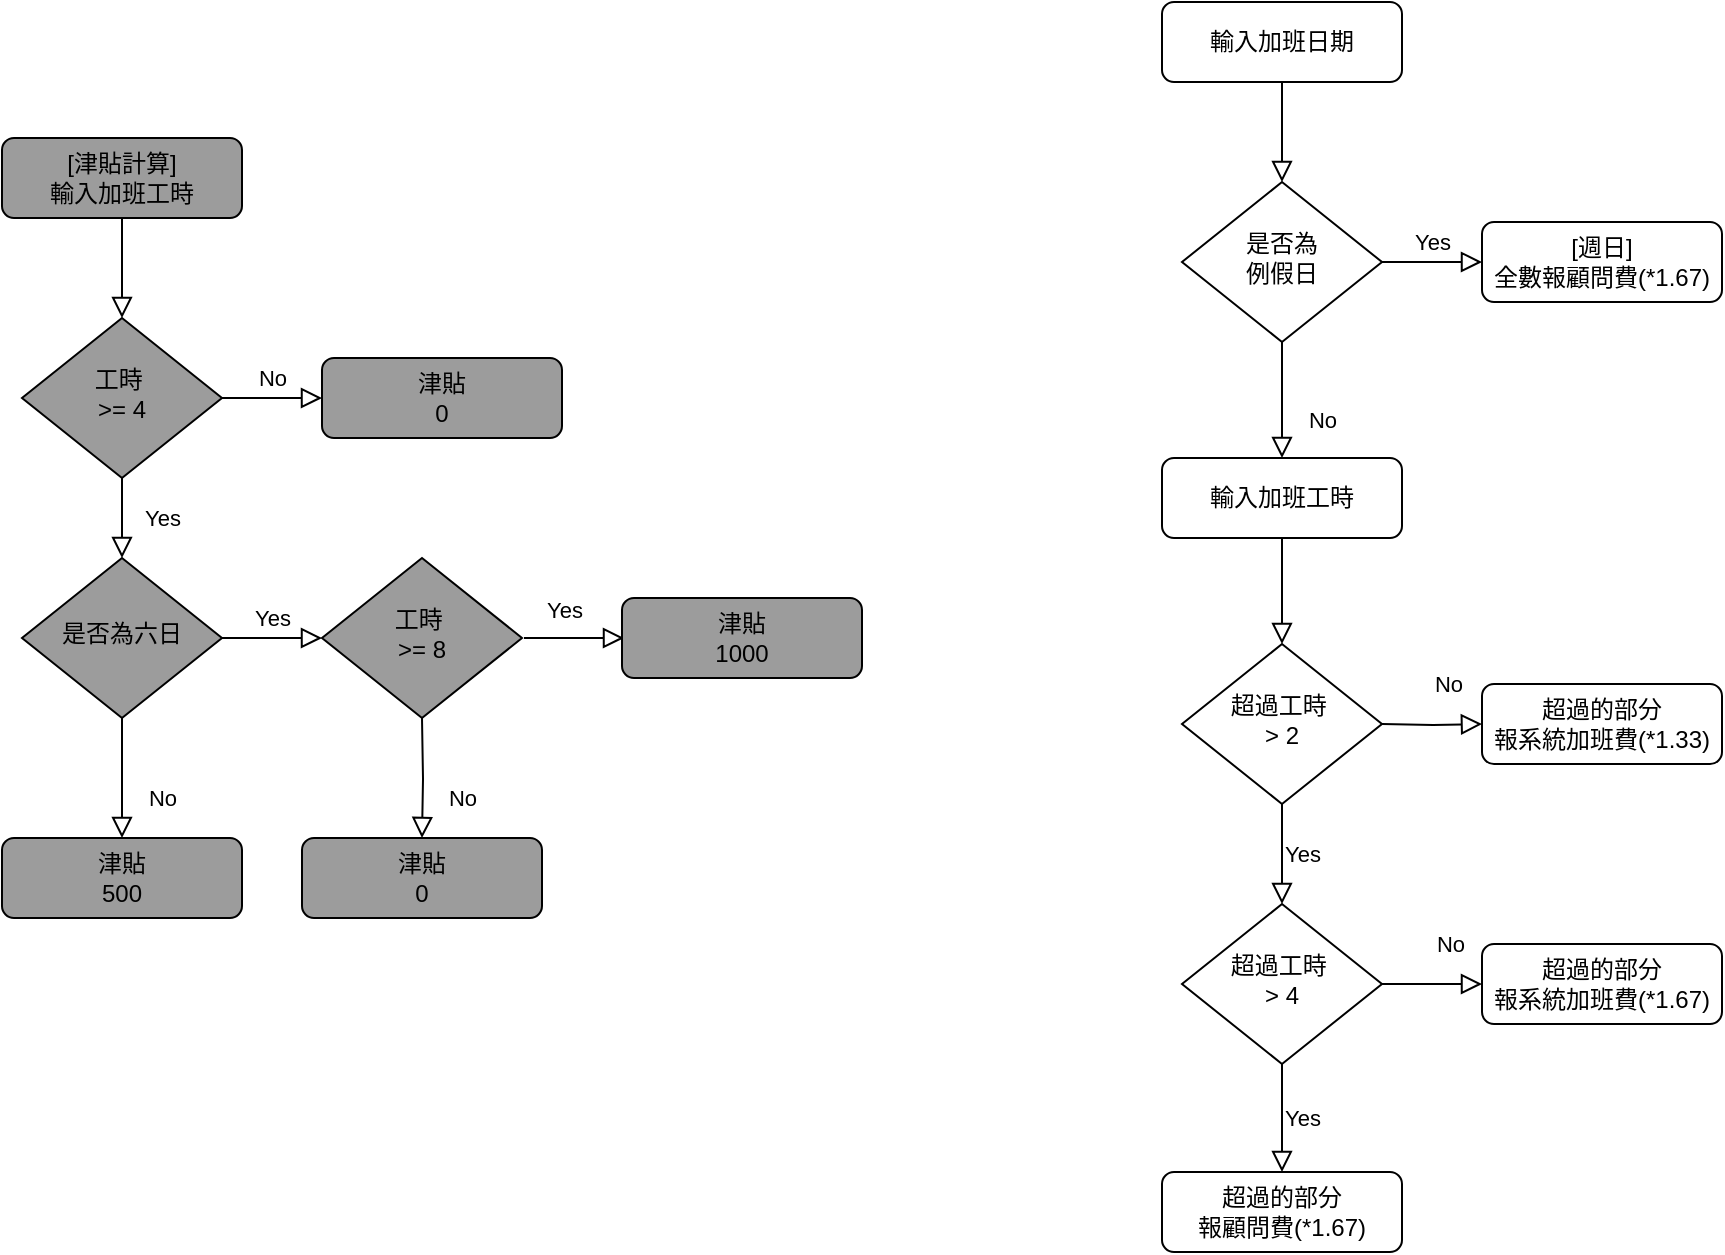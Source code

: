 <mxfile version="26.1.0">
  <diagram id="C5RBs43oDa-KdzZeNtuy" name="Page-1">
    <mxGraphModel dx="1434" dy="738" grid="1" gridSize="10" guides="1" tooltips="1" connect="1" arrows="1" fold="1" page="1" pageScale="1" pageWidth="827" pageHeight="1169" math="0" shadow="0">
      <root>
        <mxCell id="WIyWlLk6GJQsqaUBKTNV-0" />
        <mxCell id="WIyWlLk6GJQsqaUBKTNV-1" parent="WIyWlLk6GJQsqaUBKTNV-0" />
        <mxCell id="Ztwu-xbcwovlSGAdrPju-1" value="" style="rounded=0;html=1;jettySize=auto;orthogonalLoop=1;fontSize=11;endArrow=block;endFill=0;endSize=8;strokeWidth=1;shadow=0;labelBackgroundColor=none;edgeStyle=orthogonalEdgeStyle;" edge="1" parent="WIyWlLk6GJQsqaUBKTNV-1" source="Ztwu-xbcwovlSGAdrPju-2">
          <mxGeometry relative="1" as="geometry">
            <mxPoint x="670" y="236" as="targetPoint" />
          </mxGeometry>
        </mxCell>
        <mxCell id="Ztwu-xbcwovlSGAdrPju-2" value="輸入加班日期" style="rounded=1;whiteSpace=wrap;html=1;fontSize=12;glass=0;strokeWidth=1;shadow=0;" vertex="1" parent="WIyWlLk6GJQsqaUBKTNV-1">
          <mxGeometry x="610" y="146" width="120" height="40" as="geometry" />
        </mxCell>
        <mxCell id="Ztwu-xbcwovlSGAdrPju-7" value="No" style="rounded=0;html=1;jettySize=auto;orthogonalLoop=1;fontSize=11;endArrow=block;endFill=0;endSize=8;strokeWidth=1;shadow=0;labelBackgroundColor=none;edgeStyle=orthogonalEdgeStyle;" edge="1" parent="WIyWlLk6GJQsqaUBKTNV-1" source="Ztwu-xbcwovlSGAdrPju-9" target="Ztwu-xbcwovlSGAdrPju-10">
          <mxGeometry x="0.333" y="20" relative="1" as="geometry">
            <mxPoint as="offset" />
          </mxGeometry>
        </mxCell>
        <mxCell id="Ztwu-xbcwovlSGAdrPju-8" value="Yes" style="edgeStyle=orthogonalEdgeStyle;rounded=0;html=1;jettySize=auto;orthogonalLoop=1;fontSize=11;endArrow=block;endFill=0;endSize=8;strokeWidth=1;shadow=0;labelBackgroundColor=none;" edge="1" parent="WIyWlLk6GJQsqaUBKTNV-1" source="Ztwu-xbcwovlSGAdrPju-9" target="Ztwu-xbcwovlSGAdrPju-11">
          <mxGeometry y="10" relative="1" as="geometry">
            <mxPoint as="offset" />
          </mxGeometry>
        </mxCell>
        <mxCell id="Ztwu-xbcwovlSGAdrPju-9" value="是否為&lt;div&gt;例假日&lt;/div&gt;" style="rhombus;whiteSpace=wrap;html=1;shadow=0;fontFamily=Helvetica;fontSize=12;align=center;strokeWidth=1;spacing=6;spacingTop=-4;" vertex="1" parent="WIyWlLk6GJQsqaUBKTNV-1">
          <mxGeometry x="620" y="236" width="100" height="80" as="geometry" />
        </mxCell>
        <mxCell id="Ztwu-xbcwovlSGAdrPju-10" value="輸入加班工時" style="rounded=1;whiteSpace=wrap;html=1;fontSize=12;glass=0;strokeWidth=1;shadow=0;" vertex="1" parent="WIyWlLk6GJQsqaUBKTNV-1">
          <mxGeometry x="610" y="374" width="120" height="40" as="geometry" />
        </mxCell>
        <mxCell id="Ztwu-xbcwovlSGAdrPju-11" value="[週日]&lt;div&gt;全數報顧問費(*1.67)&lt;/div&gt;" style="rounded=1;whiteSpace=wrap;html=1;fontSize=12;glass=0;strokeWidth=1;shadow=0;" vertex="1" parent="WIyWlLk6GJQsqaUBKTNV-1">
          <mxGeometry x="770" y="256" width="120" height="40" as="geometry" />
        </mxCell>
        <mxCell id="Ztwu-xbcwovlSGAdrPju-13" value="" style="rounded=0;html=1;jettySize=auto;orthogonalLoop=1;fontSize=11;endArrow=block;endFill=0;endSize=8;strokeWidth=1;shadow=0;labelBackgroundColor=none;edgeStyle=orthogonalEdgeStyle;fillColor=#9C9C9C;" edge="1" parent="WIyWlLk6GJQsqaUBKTNV-1" source="Ztwu-xbcwovlSGAdrPju-14" target="Ztwu-xbcwovlSGAdrPju-17">
          <mxGeometry relative="1" as="geometry" />
        </mxCell>
        <mxCell id="Ztwu-xbcwovlSGAdrPju-14" value="&lt;div&gt;[津貼計算]&lt;/div&gt;輸入加班工時" style="rounded=1;whiteSpace=wrap;html=1;fontSize=12;glass=0;strokeWidth=1;shadow=0;fillColor=#9C9C9C;" vertex="1" parent="WIyWlLk6GJQsqaUBKTNV-1">
          <mxGeometry x="30" y="214" width="120" height="40" as="geometry" />
        </mxCell>
        <mxCell id="Ztwu-xbcwovlSGAdrPju-15" value="Yes" style="rounded=0;html=1;jettySize=auto;orthogonalLoop=1;fontSize=11;endArrow=block;endFill=0;endSize=8;strokeWidth=1;shadow=0;labelBackgroundColor=none;edgeStyle=orthogonalEdgeStyle;fillColor=#9C9C9C;" edge="1" parent="WIyWlLk6GJQsqaUBKTNV-1" source="Ztwu-xbcwovlSGAdrPju-17" target="Ztwu-xbcwovlSGAdrPju-21">
          <mxGeometry y="20" relative="1" as="geometry">
            <mxPoint as="offset" />
          </mxGeometry>
        </mxCell>
        <mxCell id="Ztwu-xbcwovlSGAdrPju-16" value="No" style="edgeStyle=orthogonalEdgeStyle;rounded=0;html=1;jettySize=auto;orthogonalLoop=1;fontSize=11;endArrow=block;endFill=0;endSize=8;strokeWidth=1;shadow=0;labelBackgroundColor=none;fillColor=#9C9C9C;" edge="1" parent="WIyWlLk6GJQsqaUBKTNV-1" source="Ztwu-xbcwovlSGAdrPju-17" target="Ztwu-xbcwovlSGAdrPju-18">
          <mxGeometry y="10" relative="1" as="geometry">
            <mxPoint as="offset" />
          </mxGeometry>
        </mxCell>
        <mxCell id="Ztwu-xbcwovlSGAdrPju-17" value="工時&amp;nbsp;&lt;div&gt;&amp;gt;= 4&lt;/div&gt;" style="rhombus;whiteSpace=wrap;html=1;shadow=0;fontFamily=Helvetica;fontSize=12;align=center;strokeWidth=1;spacing=6;spacingTop=-4;fillColor=#9C9C9C;" vertex="1" parent="WIyWlLk6GJQsqaUBKTNV-1">
          <mxGeometry x="40" y="304" width="100" height="80" as="geometry" />
        </mxCell>
        <mxCell id="Ztwu-xbcwovlSGAdrPju-18" value="津貼&lt;div&gt;0&lt;/div&gt;" style="rounded=1;whiteSpace=wrap;html=1;fontSize=12;glass=0;strokeWidth=1;shadow=0;fillColor=#9C9C9C;" vertex="1" parent="WIyWlLk6GJQsqaUBKTNV-1">
          <mxGeometry x="190" y="324" width="120" height="40" as="geometry" />
        </mxCell>
        <mxCell id="Ztwu-xbcwovlSGAdrPju-19" value="No" style="rounded=0;html=1;jettySize=auto;orthogonalLoop=1;fontSize=11;endArrow=block;endFill=0;endSize=8;strokeWidth=1;shadow=0;labelBackgroundColor=none;edgeStyle=orthogonalEdgeStyle;fillColor=#9C9C9C;" edge="1" parent="WIyWlLk6GJQsqaUBKTNV-1" source="Ztwu-xbcwovlSGAdrPju-21" target="Ztwu-xbcwovlSGAdrPju-22">
          <mxGeometry x="0.333" y="20" relative="1" as="geometry">
            <mxPoint as="offset" />
          </mxGeometry>
        </mxCell>
        <mxCell id="Ztwu-xbcwovlSGAdrPju-20" value="Yes" style="edgeStyle=orthogonalEdgeStyle;rounded=0;html=1;jettySize=auto;orthogonalLoop=1;fontSize=11;endArrow=block;endFill=0;endSize=8;strokeWidth=1;shadow=0;labelBackgroundColor=none;fillColor=#9C9C9C;" edge="1" parent="WIyWlLk6GJQsqaUBKTNV-1">
          <mxGeometry x="-0.221" y="14" relative="1" as="geometry">
            <mxPoint as="offset" />
            <mxPoint x="291" y="464" as="sourcePoint" />
            <mxPoint x="341" y="464.0" as="targetPoint" />
          </mxGeometry>
        </mxCell>
        <mxCell id="Ztwu-xbcwovlSGAdrPju-21" value="是否為六日" style="rhombus;whiteSpace=wrap;html=1;shadow=0;fontFamily=Helvetica;fontSize=12;align=center;strokeWidth=1;spacing=6;spacingTop=-4;fillColor=#9C9C9C;" vertex="1" parent="WIyWlLk6GJQsqaUBKTNV-1">
          <mxGeometry x="40" y="424" width="100" height="80" as="geometry" />
        </mxCell>
        <mxCell id="Ztwu-xbcwovlSGAdrPju-22" value="津貼&lt;div&gt;500&lt;/div&gt;" style="rounded=1;whiteSpace=wrap;html=1;fontSize=12;glass=0;strokeWidth=1;shadow=0;fillColor=#9C9C9C;" vertex="1" parent="WIyWlLk6GJQsqaUBKTNV-1">
          <mxGeometry x="30" y="564" width="120" height="40" as="geometry" />
        </mxCell>
        <mxCell id="Ztwu-xbcwovlSGAdrPju-23" value="津貼&lt;div&gt;1000&lt;/div&gt;" style="rounded=1;whiteSpace=wrap;html=1;fontSize=12;glass=0;strokeWidth=1;shadow=0;fillColor=#9C9C9C;" vertex="1" parent="WIyWlLk6GJQsqaUBKTNV-1">
          <mxGeometry x="340" y="444" width="120" height="40" as="geometry" />
        </mxCell>
        <mxCell id="Ztwu-xbcwovlSGAdrPju-24" value="工時&amp;nbsp;&lt;div&gt;&amp;gt;= 8&lt;/div&gt;" style="rhombus;whiteSpace=wrap;html=1;shadow=0;fontFamily=Helvetica;fontSize=12;align=center;strokeWidth=1;spacing=6;spacingTop=-4;fillColor=#9C9C9C;" vertex="1" parent="WIyWlLk6GJQsqaUBKTNV-1">
          <mxGeometry x="190" y="424" width="100" height="80" as="geometry" />
        </mxCell>
        <mxCell id="Ztwu-xbcwovlSGAdrPju-25" value="Yes" style="edgeStyle=orthogonalEdgeStyle;rounded=0;html=1;jettySize=auto;orthogonalLoop=1;fontSize=11;endArrow=block;endFill=0;endSize=8;strokeWidth=1;shadow=0;labelBackgroundColor=none;exitX=1;exitY=0.5;exitDx=0;exitDy=0;entryX=0;entryY=0.5;entryDx=0;entryDy=0;fillColor=#9C9C9C;" edge="1" parent="WIyWlLk6GJQsqaUBKTNV-1" source="Ztwu-xbcwovlSGAdrPju-21" target="Ztwu-xbcwovlSGAdrPju-24">
          <mxGeometry y="10" relative="1" as="geometry">
            <mxPoint as="offset" />
            <mxPoint x="290" y="554" as="sourcePoint" />
            <mxPoint x="485" y="574" as="targetPoint" />
          </mxGeometry>
        </mxCell>
        <mxCell id="Ztwu-xbcwovlSGAdrPju-26" value="No" style="rounded=0;html=1;jettySize=auto;orthogonalLoop=1;fontSize=11;endArrow=block;endFill=0;endSize=8;strokeWidth=1;shadow=0;labelBackgroundColor=none;edgeStyle=orthogonalEdgeStyle;fillColor=#9C9C9C;" edge="1" parent="WIyWlLk6GJQsqaUBKTNV-1" target="Ztwu-xbcwovlSGAdrPju-27">
          <mxGeometry x="0.333" y="20" relative="1" as="geometry">
            <mxPoint as="offset" />
            <mxPoint x="240" y="504" as="sourcePoint" />
          </mxGeometry>
        </mxCell>
        <mxCell id="Ztwu-xbcwovlSGAdrPju-27" value="津貼&lt;div&gt;0&lt;/div&gt;" style="rounded=1;whiteSpace=wrap;html=1;fontSize=12;glass=0;strokeWidth=1;shadow=0;fillColor=#9C9C9C;" vertex="1" parent="WIyWlLk6GJQsqaUBKTNV-1">
          <mxGeometry x="180" y="564" width="120" height="40" as="geometry" />
        </mxCell>
        <mxCell id="Ztwu-xbcwovlSGAdrPju-29" value="超過工時&amp;nbsp;&lt;div&gt;&amp;gt; 4&lt;/div&gt;" style="rhombus;whiteSpace=wrap;html=1;shadow=0;fontFamily=Helvetica;fontSize=12;align=center;strokeWidth=1;spacing=6;spacingTop=-4;" vertex="1" parent="WIyWlLk6GJQsqaUBKTNV-1">
          <mxGeometry x="620" y="597" width="100" height="80" as="geometry" />
        </mxCell>
        <mxCell id="Ztwu-xbcwovlSGAdrPju-31" value="" style="rounded=0;html=1;jettySize=auto;orthogonalLoop=1;fontSize=11;endArrow=block;endFill=0;endSize=8;strokeWidth=1;shadow=0;labelBackgroundColor=none;edgeStyle=orthogonalEdgeStyle;exitX=0.5;exitY=1;exitDx=0;exitDy=0;" edge="1" parent="WIyWlLk6GJQsqaUBKTNV-1" source="Ztwu-xbcwovlSGAdrPju-10" target="Ztwu-xbcwovlSGAdrPju-34">
          <mxGeometry relative="1" as="geometry">
            <mxPoint x="670" y="424" as="sourcePoint" />
            <mxPoint x="680" y="244" as="targetPoint" />
          </mxGeometry>
        </mxCell>
        <mxCell id="Ztwu-xbcwovlSGAdrPju-32" value="&lt;div&gt;超過的部分&lt;/div&gt;&lt;div&gt;報系統加班費(*1.67)&lt;/div&gt;" style="rounded=1;whiteSpace=wrap;html=1;fontSize=12;glass=0;strokeWidth=1;shadow=0;" vertex="1" parent="WIyWlLk6GJQsqaUBKTNV-1">
          <mxGeometry x="770" y="617" width="120" height="40" as="geometry" />
        </mxCell>
        <mxCell id="Ztwu-xbcwovlSGAdrPju-33" value="No" style="rounded=0;html=1;jettySize=auto;orthogonalLoop=1;fontSize=11;endArrow=block;endFill=0;endSize=8;strokeWidth=1;shadow=0;labelBackgroundColor=none;edgeStyle=orthogonalEdgeStyle;exitX=1;exitY=0.5;exitDx=0;exitDy=0;" edge="1" parent="WIyWlLk6GJQsqaUBKTNV-1" source="Ztwu-xbcwovlSGAdrPju-29" target="Ztwu-xbcwovlSGAdrPju-32">
          <mxGeometry x="0.333" y="20" relative="1" as="geometry">
            <mxPoint as="offset" />
            <mxPoint x="950" y="419" as="sourcePoint" />
            <mxPoint x="950" y="479" as="targetPoint" />
          </mxGeometry>
        </mxCell>
        <mxCell id="Ztwu-xbcwovlSGAdrPju-34" value="超過工時&amp;nbsp;&lt;div&gt;&amp;gt; 2&lt;/div&gt;" style="rhombus;whiteSpace=wrap;html=1;shadow=0;fontFamily=Helvetica;fontSize=12;align=center;strokeWidth=1;spacing=6;spacingTop=-4;" vertex="1" parent="WIyWlLk6GJQsqaUBKTNV-1">
          <mxGeometry x="620" y="467" width="100" height="80" as="geometry" />
        </mxCell>
        <mxCell id="Ztwu-xbcwovlSGAdrPju-37" value="Yes" style="edgeStyle=orthogonalEdgeStyle;rounded=0;html=1;jettySize=auto;orthogonalLoop=1;fontSize=11;endArrow=block;endFill=0;endSize=8;strokeWidth=1;shadow=0;labelBackgroundColor=none;exitX=0.5;exitY=1;exitDx=0;exitDy=0;" edge="1" parent="WIyWlLk6GJQsqaUBKTNV-1" source="Ztwu-xbcwovlSGAdrPju-34">
          <mxGeometry y="10" relative="1" as="geometry">
            <mxPoint as="offset" />
            <mxPoint x="730" y="297" as="sourcePoint" />
            <mxPoint x="670" y="597" as="targetPoint" />
          </mxGeometry>
        </mxCell>
        <mxCell id="Ztwu-xbcwovlSGAdrPju-38" value="&lt;div&gt;超過的部分&lt;/div&gt;&lt;div&gt;報顧問費(*1.67)&lt;/div&gt;" style="rounded=1;whiteSpace=wrap;html=1;fontSize=12;glass=0;strokeWidth=1;shadow=0;" vertex="1" parent="WIyWlLk6GJQsqaUBKTNV-1">
          <mxGeometry x="610" y="731" width="120" height="40" as="geometry" />
        </mxCell>
        <mxCell id="Ztwu-xbcwovlSGAdrPju-39" value="Yes" style="edgeStyle=orthogonalEdgeStyle;rounded=0;html=1;jettySize=auto;orthogonalLoop=1;fontSize=11;endArrow=block;endFill=0;endSize=8;strokeWidth=1;shadow=0;labelBackgroundColor=none;exitX=0.5;exitY=1;exitDx=0;exitDy=0;entryX=0.5;entryY=0;entryDx=0;entryDy=0;" edge="1" parent="WIyWlLk6GJQsqaUBKTNV-1" source="Ztwu-xbcwovlSGAdrPju-29" target="Ztwu-xbcwovlSGAdrPju-38">
          <mxGeometry y="10" relative="1" as="geometry">
            <mxPoint as="offset" />
            <mxPoint x="680" y="557" as="sourcePoint" />
            <mxPoint x="680" y="607" as="targetPoint" />
          </mxGeometry>
        </mxCell>
        <mxCell id="Ztwu-xbcwovlSGAdrPju-40" value="&lt;div&gt;超過的部分&lt;/div&gt;&lt;div&gt;報系統加班費(*1.33)&lt;/div&gt;" style="rounded=1;whiteSpace=wrap;html=1;fontSize=12;glass=0;strokeWidth=1;shadow=0;" vertex="1" parent="WIyWlLk6GJQsqaUBKTNV-1">
          <mxGeometry x="770" y="487" width="120" height="40" as="geometry" />
        </mxCell>
        <mxCell id="Ztwu-xbcwovlSGAdrPju-41" value="No" style="rounded=0;html=1;jettySize=auto;orthogonalLoop=1;fontSize=11;endArrow=block;endFill=0;endSize=8;strokeWidth=1;shadow=0;labelBackgroundColor=none;edgeStyle=orthogonalEdgeStyle;exitX=1;exitY=0.5;exitDx=0;exitDy=0;" edge="1" parent="WIyWlLk6GJQsqaUBKTNV-1" target="Ztwu-xbcwovlSGAdrPju-40">
          <mxGeometry x="0.333" y="20" relative="1" as="geometry">
            <mxPoint as="offset" />
            <mxPoint x="720" y="507" as="sourcePoint" />
            <mxPoint x="950" y="349" as="targetPoint" />
          </mxGeometry>
        </mxCell>
      </root>
    </mxGraphModel>
  </diagram>
</mxfile>

